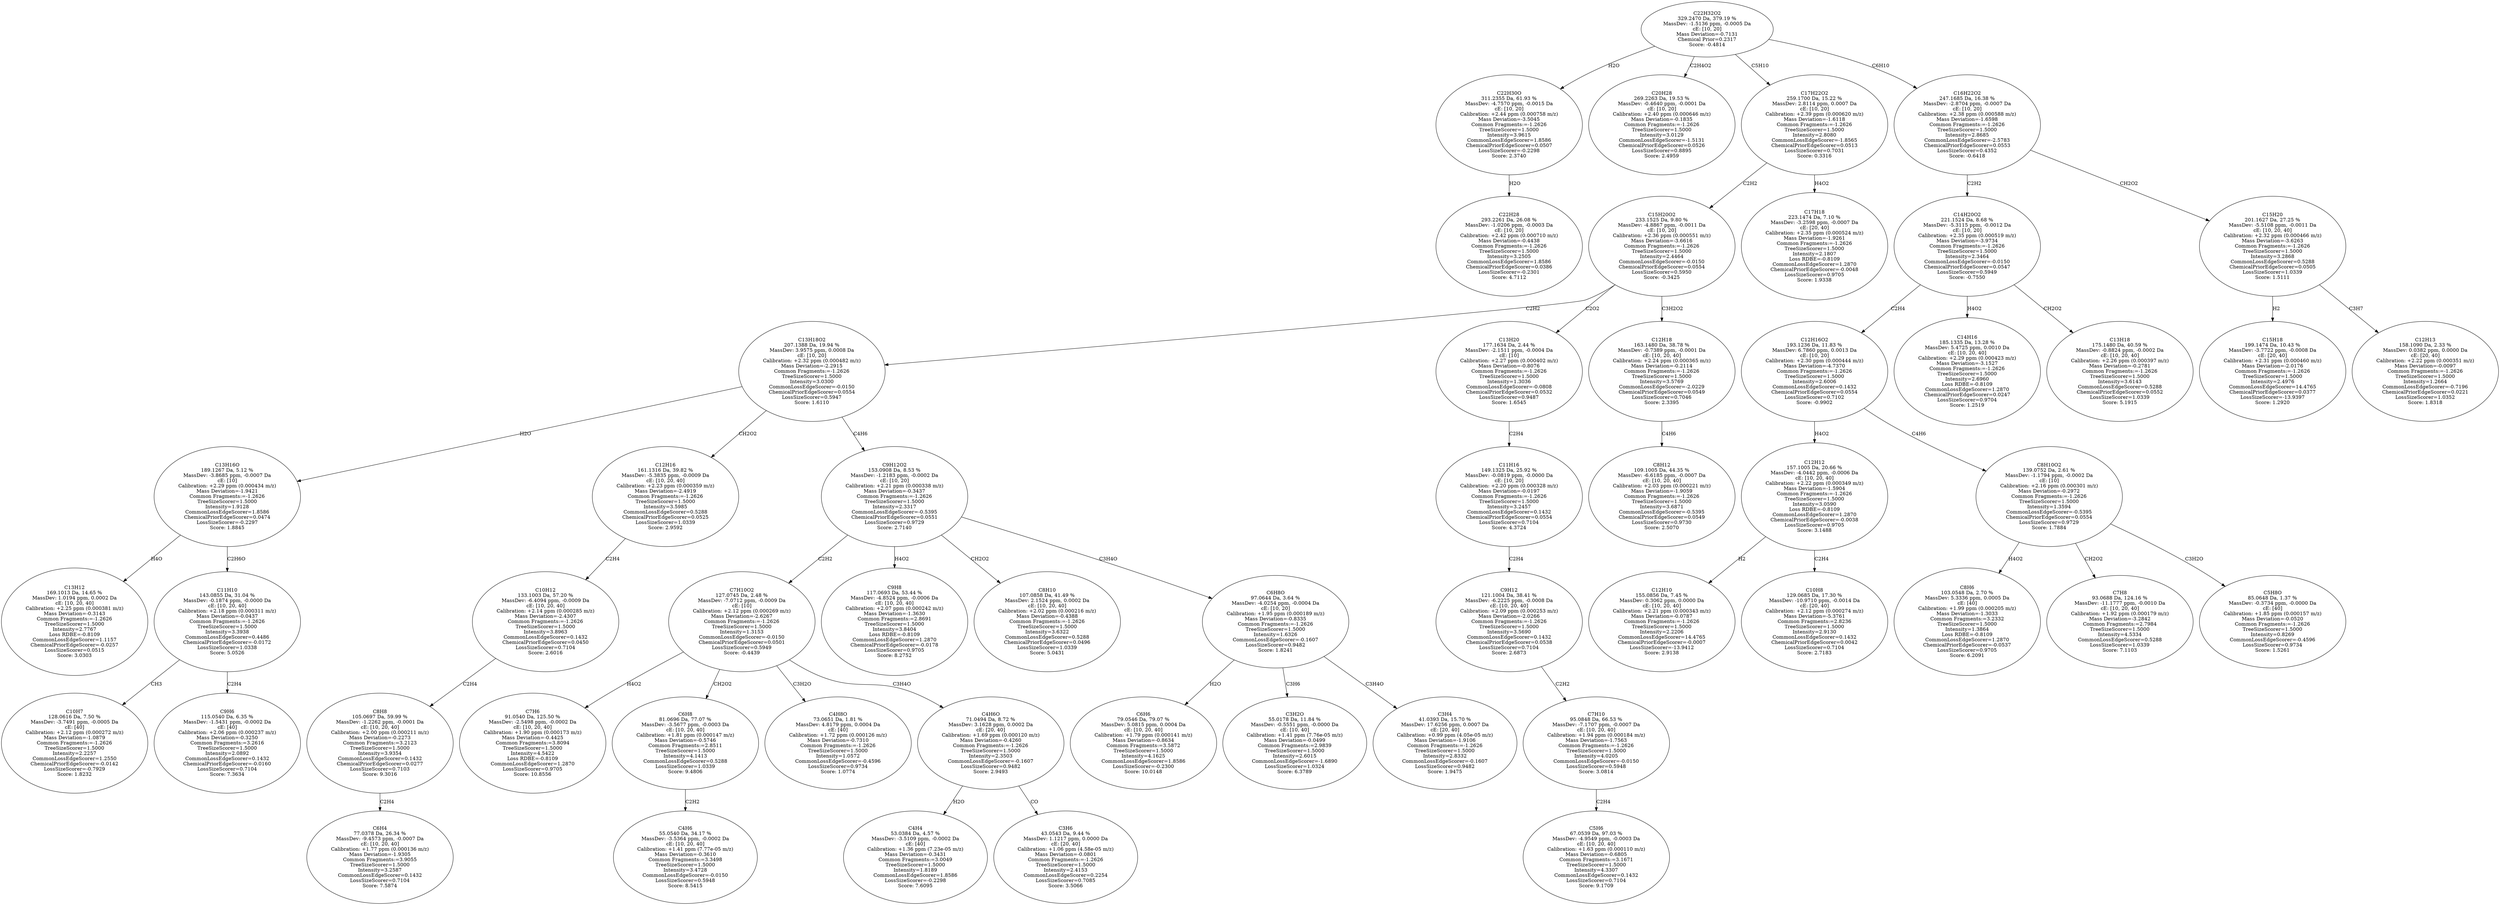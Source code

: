 strict digraph {
v1 [label="C22H28\n293.2261 Da, 26.08 %\nMassDev: -1.0206 ppm, -0.0003 Da\ncE: [10, 20]\nCalibration: +2.42 ppm (0.000710 m/z)\nMass Deviation=-0.4438\nCommon Fragments:=-1.2626\nTreeSizeScorer=1.5000\nIntensity=3.2505\nCommonLossEdgeScorer=1.8586\nChemicalPriorEdgeScorer=0.0386\nLossSizeScorer=-0.2301\nScore: 4.7112"];
v2 [label="C22H30O\n311.2355 Da, 61.93 %\nMassDev: -4.7570 ppm, -0.0015 Da\ncE: [10, 20]\nCalibration: +2.44 ppm (0.000758 m/z)\nMass Deviation=-3.5045\nCommon Fragments:=-1.2626\nTreeSizeScorer=1.5000\nIntensity=3.9615\nCommonLossEdgeScorer=1.8586\nChemicalPriorEdgeScorer=0.0507\nLossSizeScorer=-0.2298\nScore: 2.3740"];
v3 [label="C20H28\n269.2263 Da, 19.53 %\nMassDev: -0.4640 ppm, -0.0001 Da\ncE: [10, 20]\nCalibration: +2.40 ppm (0.000646 m/z)\nMass Deviation=-0.1835\nCommon Fragments:=-1.2626\nTreeSizeScorer=1.5000\nIntensity=3.0129\nCommonLossEdgeScorer=-1.5131\nChemicalPriorEdgeScorer=0.0526\nLossSizeScorer=0.8895\nScore: 2.4959"];
v4 [label="C13H12\n169.1013 Da, 14.65 %\nMassDev: 1.0194 ppm, 0.0002 Da\ncE: [10, 20, 40]\nCalibration: +2.25 ppm (0.000381 m/z)\nMass Deviation=-0.3143\nCommon Fragments:=-1.2626\nTreeSizeScorer=1.5000\nIntensity=2.7767\nLoss RDBE=-0.8109\nCommonLossEdgeScorer=1.1157\nChemicalPriorEdgeScorer=-0.0257\nLossSizeScorer=0.0515\nScore: 3.0303"];
v5 [label="C10H7\n128.0616 Da, 7.50 %\nMassDev: -3.7491 ppm, -0.0005 Da\ncE: [40]\nCalibration: +2.12 ppm (0.000272 m/z)\nMass Deviation=-1.0879\nCommon Fragments:=-1.2626\nTreeSizeScorer=1.5000\nIntensity=2.2257\nCommonLossEdgeScorer=1.2550\nChemicalPriorEdgeScorer=-0.0142\nLossSizeScorer=-0.7929\nScore: 1.8232"];
v6 [label="C9H6\n115.0540 Da, 6.35 %\nMassDev: -1.5431 ppm, -0.0002 Da\ncE: [40]\nCalibration: +2.06 ppm (0.000237 m/z)\nMass Deviation=-0.3250\nCommon Fragments:=3.2616\nTreeSizeScorer=1.5000\nIntensity=2.0892\nCommonLossEdgeScorer=0.1432\nChemicalPriorEdgeScorer=-0.0160\nLossSizeScorer=0.7104\nScore: 7.3634"];
v7 [label="C11H10\n143.0855 Da, 31.04 %\nMassDev: -0.1874 ppm, -0.0000 Da\ncE: [10, 20, 40]\nCalibration: +2.18 ppm (0.000311 m/z)\nMass Deviation=-0.0437\nCommon Fragments:=-1.2626\nTreeSizeScorer=1.5000\nIntensity=3.3938\nCommonLossEdgeScorer=0.4486\nChemicalPriorEdgeScorer=-0.0172\nLossSizeScorer=1.0338\nScore: 5.0526"];
v8 [label="C13H16O\n189.1267 Da, 5.12 %\nMassDev: -3.8685 ppm, -0.0007 Da\ncE: [10]\nCalibration: +2.29 ppm (0.000434 m/z)\nMass Deviation=-1.9421\nCommon Fragments:=-1.2626\nTreeSizeScorer=1.5000\nIntensity=1.9128\nCommonLossEdgeScorer=1.8586\nChemicalPriorEdgeScorer=0.0474\nLossSizeScorer=-0.2297\nScore: 1.8845"];
v9 [label="C6H4\n77.0378 Da, 26.34 %\nMassDev: -9.4573 ppm, -0.0007 Da\ncE: [10, 20, 40]\nCalibration: +1.77 ppm (0.000136 m/z)\nMass Deviation=-1.9305\nCommon Fragments:=3.9055\nTreeSizeScorer=1.5000\nIntensity=3.2587\nCommonLossEdgeScorer=0.1432\nLossSizeScorer=0.7104\nScore: 7.5874"];
v10 [label="C8H8\n105.0697 Da, 59.99 %\nMassDev: -1.2262 ppm, -0.0001 Da\ncE: [10, 20, 40]\nCalibration: +2.00 ppm (0.000211 m/z)\nMass Deviation=-0.2273\nCommon Fragments:=3.2123\nTreeSizeScorer=1.5000\nIntensity=3.9354\nCommonLossEdgeScorer=0.1432\nChemicalPriorEdgeScorer=0.0277\nLossSizeScorer=0.7103\nScore: 9.3016"];
v11 [label="C10H12\n133.1003 Da, 57.20 %\nMassDev: -6.4094 ppm, -0.0009 Da\ncE: [10, 20, 40]\nCalibration: +2.14 ppm (0.000285 m/z)\nMass Deviation=-2.4307\nCommon Fragments:=-1.2626\nTreeSizeScorer=1.5000\nIntensity=3.8963\nCommonLossEdgeScorer=0.1432\nChemicalPriorEdgeScorer=0.0450\nLossSizeScorer=0.7104\nScore: 2.6016"];
v12 [label="C12H16\n161.1316 Da, 39.82 %\nMassDev: -5.3835 ppm, -0.0009 Da\ncE: [10, 20, 40]\nCalibration: +2.23 ppm (0.000359 m/z)\nMass Deviation=-2.4919\nCommon Fragments:=-1.2626\nTreeSizeScorer=1.5000\nIntensity=3.5985\nCommonLossEdgeScorer=0.5288\nChemicalPriorEdgeScorer=0.0525\nLossSizeScorer=1.0339\nScore: 2.9592"];
v13 [label="C7H6\n91.0540 Da, 125.50 %\nMassDev: -2.5498 ppm, -0.0002 Da\ncE: [10, 20, 40]\nCalibration: +1.90 ppm (0.000173 m/z)\nMass Deviation=-0.4425\nCommon Fragments:=3.8094\nTreeSizeScorer=1.5000\nIntensity=4.5422\nLoss RDBE=-0.8109\nCommonLossEdgeScorer=1.2870\nLossSizeScorer=0.9705\nScore: 10.8556"];
v14 [label="C4H6\n55.0540 Da, 34.17 %\nMassDev: -3.5364 ppm, -0.0002 Da\ncE: [10, 20, 40]\nCalibration: +1.41 ppm (7.77e-05 m/z)\nMass Deviation=-0.3610\nCommon Fragments:=3.3498\nTreeSizeScorer=1.5000\nIntensity=3.4728\nCommonLossEdgeScorer=-0.0150\nLossSizeScorer=0.5948\nScore: 8.5415"];
v15 [label="C6H8\n81.0696 Da, 77.07 %\nMassDev: -3.5677 ppm, -0.0003 Da\ncE: [10, 20, 40]\nCalibration: +1.81 ppm (0.000147 m/z)\nMass Deviation=-0.5746\nCommon Fragments:=2.8511\nTreeSizeScorer=1.5000\nIntensity=4.1413\nCommonLossEdgeScorer=0.5288\nLossSizeScorer=1.0339\nScore: 9.4806"];
v16 [label="C4H8O\n73.0651 Da, 1.81 %\nMassDev: 4.8179 ppm, 0.0004 Da\ncE: [40]\nCalibration: +1.72 ppm (0.000126 m/z)\nMass Deviation=-0.7310\nCommon Fragments:=-1.2626\nTreeSizeScorer=1.5000\nIntensity=1.0572\nCommonLossEdgeScorer=-0.4596\nLossSizeScorer=0.9734\nScore: 1.0774"];
v17 [label="C4H4\n53.0384 Da, 4.57 %\nMassDev: -3.5109 ppm, -0.0002 Da\ncE: [40]\nCalibration: +1.36 ppm (7.23e-05 m/z)\nMass Deviation=-0.3431\nCommon Fragments:=3.0049\nTreeSizeScorer=1.5000\nIntensity=1.8189\nCommonLossEdgeScorer=1.8586\nLossSizeScorer=-0.2298\nScore: 7.6095"];
v18 [label="C3H6\n43.0543 Da, 9.44 %\nMassDev: 1.1217 ppm, 0.0000 Da\ncE: [20, 40]\nCalibration: +1.06 ppm (4.58e-05 m/z)\nMass Deviation=-0.0801\nCommon Fragments:=-1.2626\nTreeSizeScorer=1.5000\nIntensity=2.4153\nCommonLossEdgeScorer=0.2254\nLossSizeScorer=0.7085\nScore: 3.5066"];
v19 [label="C4H6O\n71.0494 Da, 8.72 %\nMassDev: 3.1628 ppm, 0.0002 Da\ncE: [20, 40]\nCalibration: +1.69 ppm (0.000120 m/z)\nMass Deviation=-0.4260\nCommon Fragments:=-1.2626\nTreeSizeScorer=1.5000\nIntensity=2.3503\nCommonLossEdgeScorer=-0.1607\nLossSizeScorer=0.9482\nScore: 2.9493"];
v20 [label="C7H10O2\n127.0745 Da, 2.48 %\nMassDev: -7.0712 ppm, -0.0009 Da\ncE: [10]\nCalibration: +2.12 ppm (0.000269 m/z)\nMass Deviation=-2.6267\nCommon Fragments:=-1.2626\nTreeSizeScorer=1.5000\nIntensity=1.3153\nCommonLossEdgeScorer=-0.0150\nChemicalPriorEdgeScorer=0.0501\nLossSizeScorer=0.5949\nScore: -0.4439"];
v21 [label="C9H8\n117.0693 Da, 53.44 %\nMassDev: -4.8524 ppm, -0.0006 Da\ncE: [10, 20, 40]\nCalibration: +2.07 ppm (0.000242 m/z)\nMass Deviation=-1.3630\nCommon Fragments:=2.8691\nTreeSizeScorer=1.5000\nIntensity=3.8404\nLoss RDBE=-0.8109\nCommonLossEdgeScorer=1.2870\nChemicalPriorEdgeScorer=-0.0178\nLossSizeScorer=0.9705\nScore: 8.2752"];
v22 [label="C8H10\n107.0858 Da, 41.49 %\nMassDev: 2.1524 ppm, 0.0002 Da\ncE: [10, 20, 40]\nCalibration: +2.02 ppm (0.000216 m/z)\nMass Deviation=-0.4388\nCommon Fragments:=-1.2626\nTreeSizeScorer=1.5000\nIntensity=3.6322\nCommonLossEdgeScorer=0.5288\nChemicalPriorEdgeScorer=0.0496\nLossSizeScorer=1.0339\nScore: 5.0431"];
v23 [label="C6H6\n79.0546 Da, 79.07 %\nMassDev: 5.0815 ppm, 0.0004 Da\ncE: [10, 20, 40]\nCalibration: +1.79 ppm (0.000141 m/z)\nMass Deviation=-0.8634\nCommon Fragments:=3.5872\nTreeSizeScorer=1.5000\nIntensity=4.1625\nCommonLossEdgeScorer=1.8586\nLossSizeScorer=-0.2300\nScore: 10.0148"];
v24 [label="C3H2O\n55.0178 Da, 11.84 %\nMassDev: -0.5551 ppm, -0.0000 Da\ncE: [10, 40]\nCalibration: +1.41 ppm (7.76e-05 m/z)\nMass Deviation=-0.0499\nCommon Fragments:=2.9839\nTreeSizeScorer=1.5000\nIntensity=2.6015\nCommonLossEdgeScorer=-1.6890\nLossSizeScorer=1.0324\nScore: 6.3789"];
v25 [label="C3H4\n41.0393 Da, 15.70 %\nMassDev: 17.6256 ppm, 0.0007 Da\ncE: [20, 40]\nCalibration: +0.99 ppm (4.05e-05 m/z)\nMass Deviation=-1.9106\nCommon Fragments:=-1.2626\nTreeSizeScorer=1.5000\nIntensity=2.8332\nCommonLossEdgeScorer=-0.1607\nLossSizeScorer=0.9482\nScore: 1.9475"];
v26 [label="C6H8O\n97.0644 Da, 3.64 %\nMassDev: -4.0254 ppm, -0.0004 Da\ncE: [10, 20]\nCalibration: +1.95 ppm (0.000189 m/z)\nMass Deviation=-0.8335\nCommon Fragments:=-1.2626\nTreeSizeScorer=1.5000\nIntensity=1.6326\nCommonLossEdgeScorer=-0.1607\nLossSizeScorer=0.9482\nScore: 1.8241"];
v27 [label="C9H12O2\n153.0908 Da, 8.53 %\nMassDev: -1.2183 ppm, -0.0002 Da\ncE: [10, 20]\nCalibration: +2.21 ppm (0.000338 m/z)\nMass Deviation=-0.3437\nCommon Fragments:=-1.2626\nTreeSizeScorer=1.5000\nIntensity=2.3317\nCommonLossEdgeScorer=-0.5395\nChemicalPriorEdgeScorer=0.0551\nLossSizeScorer=0.9729\nScore: 2.7140"];
v28 [label="C13H18O2\n207.1388 Da, 19.94 %\nMassDev: 3.9575 ppm, 0.0008 Da\ncE: [10, 20]\nCalibration: +2.32 ppm (0.000482 m/z)\nMass Deviation=-2.2915\nCommon Fragments:=-1.2626\nTreeSizeScorer=1.5000\nIntensity=3.0300\nCommonLossEdgeScorer=-0.0150\nChemicalPriorEdgeScorer=0.0554\nLossSizeScorer=0.5947\nScore: 1.6110"];
v29 [label="C5H6\n67.0539 Da, 97.03 %\nMassDev: -4.9549 ppm, -0.0003 Da\ncE: [10, 20, 40]\nCalibration: +1.63 ppm (0.000110 m/z)\nMass Deviation=-0.6805\nCommon Fragments:=3.1671\nTreeSizeScorer=1.5000\nIntensity=4.3307\nCommonLossEdgeScorer=0.1432\nLossSizeScorer=0.7104\nScore: 9.1709"];
v30 [label="C7H10\n95.0848 Da, 66.53 %\nMassDev: -7.1707 ppm, -0.0007 Da\ncE: [10, 20, 40]\nCalibration: +1.94 ppm (0.000184 m/z)\nMass Deviation=-1.7563\nCommon Fragments:=-1.2626\nTreeSizeScorer=1.5000\nIntensity=4.0205\nCommonLossEdgeScorer=-0.0150\nLossSizeScorer=0.5948\nScore: 3.0814"];
v31 [label="C9H12\n121.1004 Da, 38.41 %\nMassDev: -6.2225 ppm, -0.0008 Da\ncE: [10, 20, 40]\nCalibration: +2.09 ppm (0.000253 m/z)\nMass Deviation=-2.0266\nCommon Fragments:=-1.2626\nTreeSizeScorer=1.5000\nIntensity=3.5690\nCommonLossEdgeScorer=0.1432\nChemicalPriorEdgeScorer=0.0538\nLossSizeScorer=0.7104\nScore: 2.6873"];
v32 [label="C11H16\n149.1325 Da, 25.92 %\nMassDev: -0.0819 ppm, -0.0000 Da\ncE: [10, 20]\nCalibration: +2.20 ppm (0.000328 m/z)\nMass Deviation=-0.0197\nCommon Fragments:=-1.2626\nTreeSizeScorer=1.5000\nIntensity=3.2457\nCommonLossEdgeScorer=0.1432\nChemicalPriorEdgeScorer=0.0554\nLossSizeScorer=0.7104\nScore: 4.3724"];
v33 [label="C13H20\n177.1634 Da, 2.44 %\nMassDev: -2.1511 ppm, -0.0004 Da\ncE: [10]\nCalibration: +2.27 ppm (0.000402 m/z)\nMass Deviation=-0.8076\nCommon Fragments:=-1.2626\nTreeSizeScorer=1.5000\nIntensity=1.3036\nCommonLossEdgeScorer=-0.0808\nChemicalPriorEdgeScorer=0.0532\nLossSizeScorer=0.9487\nScore: 1.6545"];
v34 [label="C8H12\n109.1005 Da, 44.35 %\nMassDev: -6.6185 ppm, -0.0007 Da\ncE: [10, 20, 40]\nCalibration: +2.03 ppm (0.000221 m/z)\nMass Deviation=-1.9059\nCommon Fragments:=-1.2626\nTreeSizeScorer=1.5000\nIntensity=3.6871\nCommonLossEdgeScorer=-0.5395\nChemicalPriorEdgeScorer=0.0549\nLossSizeScorer=0.9730\nScore: 2.5070"];
v35 [label="C12H18\n163.1480 Da, 38.78 %\nMassDev: -0.7389 ppm, -0.0001 Da\ncE: [10, 20, 40]\nCalibration: +2.24 ppm (0.000365 m/z)\nMass Deviation=-0.2114\nCommon Fragments:=-1.2626\nTreeSizeScorer=1.5000\nIntensity=3.5769\nCommonLossEdgeScorer=-2.0229\nChemicalPriorEdgeScorer=0.0549\nLossSizeScorer=0.7046\nScore: 2.3395"];
v36 [label="C15H20O2\n233.1525 Da, 9.80 %\nMassDev: -4.8867 ppm, -0.0011 Da\ncE: [10, 20]\nCalibration: +2.36 ppm (0.000551 m/z)\nMass Deviation=-3.6616\nCommon Fragments:=-1.2626\nTreeSizeScorer=1.5000\nIntensity=2.4464\nCommonLossEdgeScorer=-0.0150\nChemicalPriorEdgeScorer=0.0554\nLossSizeScorer=0.5950\nScore: -0.3425"];
v37 [label="C17H18\n223.1474 Da, 7.10 %\nMassDev: -3.2598 ppm, -0.0007 Da\ncE: [20, 40]\nCalibration: +2.35 ppm (0.000524 m/z)\nMass Deviation=-1.9261\nCommon Fragments:=-1.2626\nTreeSizeScorer=1.5000\nIntensity=2.1807\nLoss RDBE=-0.8109\nCommonLossEdgeScorer=1.2870\nChemicalPriorEdgeScorer=-0.0048\nLossSizeScorer=0.9705\nScore: 1.9338"];
v38 [label="C17H22O2\n259.1700 Da, 15.22 %\nMassDev: 2.8114 ppm, 0.0007 Da\ncE: [10, 20]\nCalibration: +2.39 ppm (0.000620 m/z)\nMass Deviation=-1.6118\nCommon Fragments:=-1.2626\nTreeSizeScorer=1.5000\nIntensity=2.8080\nCommonLossEdgeScorer=-1.8565\nChemicalPriorEdgeScorer=0.0513\nLossSizeScorer=0.7031\nScore: 0.3316"];
v39 [label="C12H10\n155.0856 Da, 7.45 %\nMassDev: 0.3062 ppm, 0.0000 Da\ncE: [10, 20, 40]\nCalibration: +2.21 ppm (0.000343 m/z)\nMass Deviation=-0.0787\nCommon Fragments:=-1.2626\nTreeSizeScorer=1.5000\nIntensity=2.2206\nCommonLossEdgeScorer=14.4765\nChemicalPriorEdgeScorer=-0.0007\nLossSizeScorer=-13.9412\nScore: 2.9138"];
v40 [label="C10H8\n129.0685 Da, 17.30 %\nMassDev: -10.9710 ppm, -0.0014 Da\ncE: [20, 40]\nCalibration: +2.12 ppm (0.000274 m/z)\nMass Deviation=-5.3761\nCommon Fragments:=2.8236\nTreeSizeScorer=1.5000\nIntensity=2.9130\nCommonLossEdgeScorer=0.1432\nChemicalPriorEdgeScorer=0.0042\nLossSizeScorer=0.7104\nScore: 2.7183"];
v41 [label="C12H12\n157.1005 Da, 20.66 %\nMassDev: -4.0442 ppm, -0.0006 Da\ncE: [10, 20, 40]\nCalibration: +2.22 ppm (0.000349 m/z)\nMass Deviation=-1.5904\nCommon Fragments:=-1.2626\nTreeSizeScorer=1.5000\nIntensity=3.0590\nLoss RDBE=-0.8109\nCommonLossEdgeScorer=1.2870\nChemicalPriorEdgeScorer=-0.0038\nLossSizeScorer=0.9705\nScore: 3.1488"];
v42 [label="C8H6\n103.0548 Da, 2.70 %\nMassDev: 5.3336 ppm, 0.0005 Da\ncE: [40]\nCalibration: +1.99 ppm (0.000205 m/z)\nMass Deviation=-1.3033\nCommon Fragments:=3.2332\nTreeSizeScorer=1.5000\nIntensity=1.3864\nLoss RDBE=-0.8109\nCommonLossEdgeScorer=1.2870\nChemicalPriorEdgeScorer=-0.0537\nLossSizeScorer=0.9705\nScore: 6.2091"];
v43 [label="C7H8\n93.0688 Da, 124.16 %\nMassDev: -11.1777 ppm, -0.0010 Da\ncE: [10, 20, 40]\nCalibration: +1.92 ppm (0.000179 m/z)\nMass Deviation=-3.2842\nCommon Fragments:=2.7984\nTreeSizeScorer=1.5000\nIntensity=4.5334\nCommonLossEdgeScorer=0.5288\nLossSizeScorer=1.0339\nScore: 7.1103"];
v44 [label="C5H8O\n85.0648 Da, 1.37 %\nMassDev: -0.3734 ppm, -0.0000 Da\ncE: [40]\nCalibration: +1.85 ppm (0.000157 m/z)\nMass Deviation=-0.0520\nCommon Fragments:=-1.2626\nTreeSizeScorer=1.5000\nIntensity=0.8269\nCommonLossEdgeScorer=-0.4596\nLossSizeScorer=0.9734\nScore: 1.5261"];
v45 [label="C8H10O2\n139.0752 Da, 2.61 %\nMassDev: -1.1794 ppm, -0.0002 Da\ncE: [10]\nCalibration: +2.16 ppm (0.000301 m/z)\nMass Deviation=-0.2972\nCommon Fragments:=-1.2626\nTreeSizeScorer=1.5000\nIntensity=1.3594\nCommonLossEdgeScorer=-0.5395\nChemicalPriorEdgeScorer=0.0554\nLossSizeScorer=0.9729\nScore: 1.7884"];
v46 [label="C12H16O2\n193.1236 Da, 11.83 %\nMassDev: 6.7860 ppm, 0.0013 Da\ncE: [10, 20]\nCalibration: +2.30 ppm (0.000444 m/z)\nMass Deviation=-4.7370\nCommon Fragments:=-1.2626\nTreeSizeScorer=1.5000\nIntensity=2.6006\nCommonLossEdgeScorer=0.1432\nChemicalPriorEdgeScorer=0.0554\nLossSizeScorer=0.7102\nScore: -0.9902"];
v47 [label="C14H16\n185.1335 Da, 13.28 %\nMassDev: 5.4725 ppm, 0.0010 Da\ncE: [10, 20, 40]\nCalibration: +2.29 ppm (0.000423 m/z)\nMass Deviation=-3.1527\nCommon Fragments:=-1.2626\nTreeSizeScorer=1.5000\nIntensity=2.6960\nLoss RDBE=-0.8109\nCommonLossEdgeScorer=1.2870\nChemicalPriorEdgeScorer=0.0247\nLossSizeScorer=0.9704\nScore: 1.2519"];
v48 [label="C13H18\n175.1480 Da, 40.59 %\nMassDev: -0.8824 ppm, -0.0002 Da\ncE: [10, 20, 40]\nCalibration: +2.26 ppm (0.000397 m/z)\nMass Deviation=-0.2781\nCommon Fragments:=-1.2626\nTreeSizeScorer=1.5000\nIntensity=3.6143\nCommonLossEdgeScorer=0.5288\nChemicalPriorEdgeScorer=0.0552\nLossSizeScorer=1.0339\nScore: 5.1915"];
v49 [label="C14H20O2\n221.1524 Da, 8.68 %\nMassDev: -5.3115 ppm, -0.0012 Da\ncE: [10, 20]\nCalibration: +2.35 ppm (0.000519 m/z)\nMass Deviation=-3.9734\nCommon Fragments:=-1.2626\nTreeSizeScorer=1.5000\nIntensity=2.3464\nCommonLossEdgeScorer=-0.0150\nChemicalPriorEdgeScorer=0.0547\nLossSizeScorer=0.5949\nScore: -0.7550"];
v50 [label="C15H18\n199.1474 Da, 10.43 %\nMassDev: -3.7722 ppm, -0.0008 Da\ncE: [20, 40]\nCalibration: +2.31 ppm (0.000460 m/z)\nMass Deviation=-2.0176\nCommon Fragments:=-1.2626\nTreeSizeScorer=1.5000\nIntensity=2.4976\nCommonLossEdgeScorer=14.4765\nChemicalPriorEdgeScorer=0.0377\nLossSizeScorer=-13.9397\nScore: 1.2920"];
v51 [label="C12H13\n158.1090 Da, 2.33 %\nMassDev: 0.0382 ppm, 0.0000 Da\ncE: [20, 40]\nCalibration: +2.22 ppm (0.000351 m/z)\nMass Deviation=-0.0097\nCommon Fragments:=-1.2626\nTreeSizeScorer=1.5000\nIntensity=1.2664\nCommonLossEdgeScorer=-0.7196\nChemicalPriorEdgeScorer=0.0221\nLossSizeScorer=1.0352\nScore: 1.8318"];
v52 [label="C15H20\n201.1627 Da, 27.25 %\nMassDev: -5.5108 ppm, -0.0011 Da\ncE: [10, 20, 40]\nCalibration: +2.32 ppm (0.000466 m/z)\nMass Deviation=-3.6263\nCommon Fragments:=-1.2626\nTreeSizeScorer=1.5000\nIntensity=3.2868\nCommonLossEdgeScorer=0.5288\nChemicalPriorEdgeScorer=0.0505\nLossSizeScorer=1.0339\nScore: 1.5111"];
v53 [label="C16H22O2\n247.1685 Da, 16.38 %\nMassDev: -2.8704 ppm, -0.0007 Da\ncE: [10, 20]\nCalibration: +2.38 ppm (0.000588 m/z)\nMass Deviation=-1.6598\nCommon Fragments:=-1.2626\nTreeSizeScorer=1.5000\nIntensity=2.8685\nCommonLossEdgeScorer=-2.5783\nChemicalPriorEdgeScorer=0.0553\nLossSizeScorer=0.4352\nScore: -0.6418"];
v54 [label="C22H32O2\n329.2470 Da, 379.19 %\nMassDev: -1.5136 ppm, -0.0005 Da\ncE: [10, 20]\nMass Deviation=-0.7131\nChemical Prior=0.2317\nScore: -0.4814"];
v2 -> v1 [label="H2O"];
v54 -> v2 [label="H2O"];
v54 -> v3 [label="C2H4O2"];
v8 -> v4 [label="H4O"];
v7 -> v5 [label="CH3"];
v7 -> v6 [label="C2H4"];
v8 -> v7 [label="C2H6O"];
v28 -> v8 [label="H2O"];
v10 -> v9 [label="C2H4"];
v11 -> v10 [label="C2H4"];
v12 -> v11 [label="C2H4"];
v28 -> v12 [label="CH2O2"];
v20 -> v13 [label="H4O2"];
v15 -> v14 [label="C2H2"];
v20 -> v15 [label="CH2O2"];
v20 -> v16 [label="C3H2O"];
v19 -> v17 [label="H2O"];
v19 -> v18 [label="CO"];
v20 -> v19 [label="C3H4O"];
v27 -> v20 [label="C2H2"];
v27 -> v21 [label="H4O2"];
v27 -> v22 [label="CH2O2"];
v26 -> v23 [label="H2O"];
v26 -> v24 [label="C3H6"];
v26 -> v25 [label="C3H4O"];
v27 -> v26 [label="C3H4O"];
v28 -> v27 [label="C4H6"];
v36 -> v28 [label="C2H2"];
v30 -> v29 [label="C2H4"];
v31 -> v30 [label="C2H2"];
v32 -> v31 [label="C2H4"];
v33 -> v32 [label="C2H4"];
v36 -> v33 [label="C2O2"];
v35 -> v34 [label="C4H6"];
v36 -> v35 [label="C3H2O2"];
v38 -> v36 [label="C2H2"];
v38 -> v37 [label="H4O2"];
v54 -> v38 [label="C5H10"];
v41 -> v39 [label="H2"];
v41 -> v40 [label="C2H4"];
v46 -> v41 [label="H4O2"];
v45 -> v42 [label="H4O2"];
v45 -> v43 [label="CH2O2"];
v45 -> v44 [label="C3H2O"];
v46 -> v45 [label="C4H6"];
v49 -> v46 [label="C2H4"];
v49 -> v47 [label="H4O2"];
v49 -> v48 [label="CH2O2"];
v53 -> v49 [label="C2H2"];
v52 -> v50 [label="H2"];
v52 -> v51 [label="C3H7"];
v53 -> v52 [label="CH2O2"];
v54 -> v53 [label="C6H10"];
}